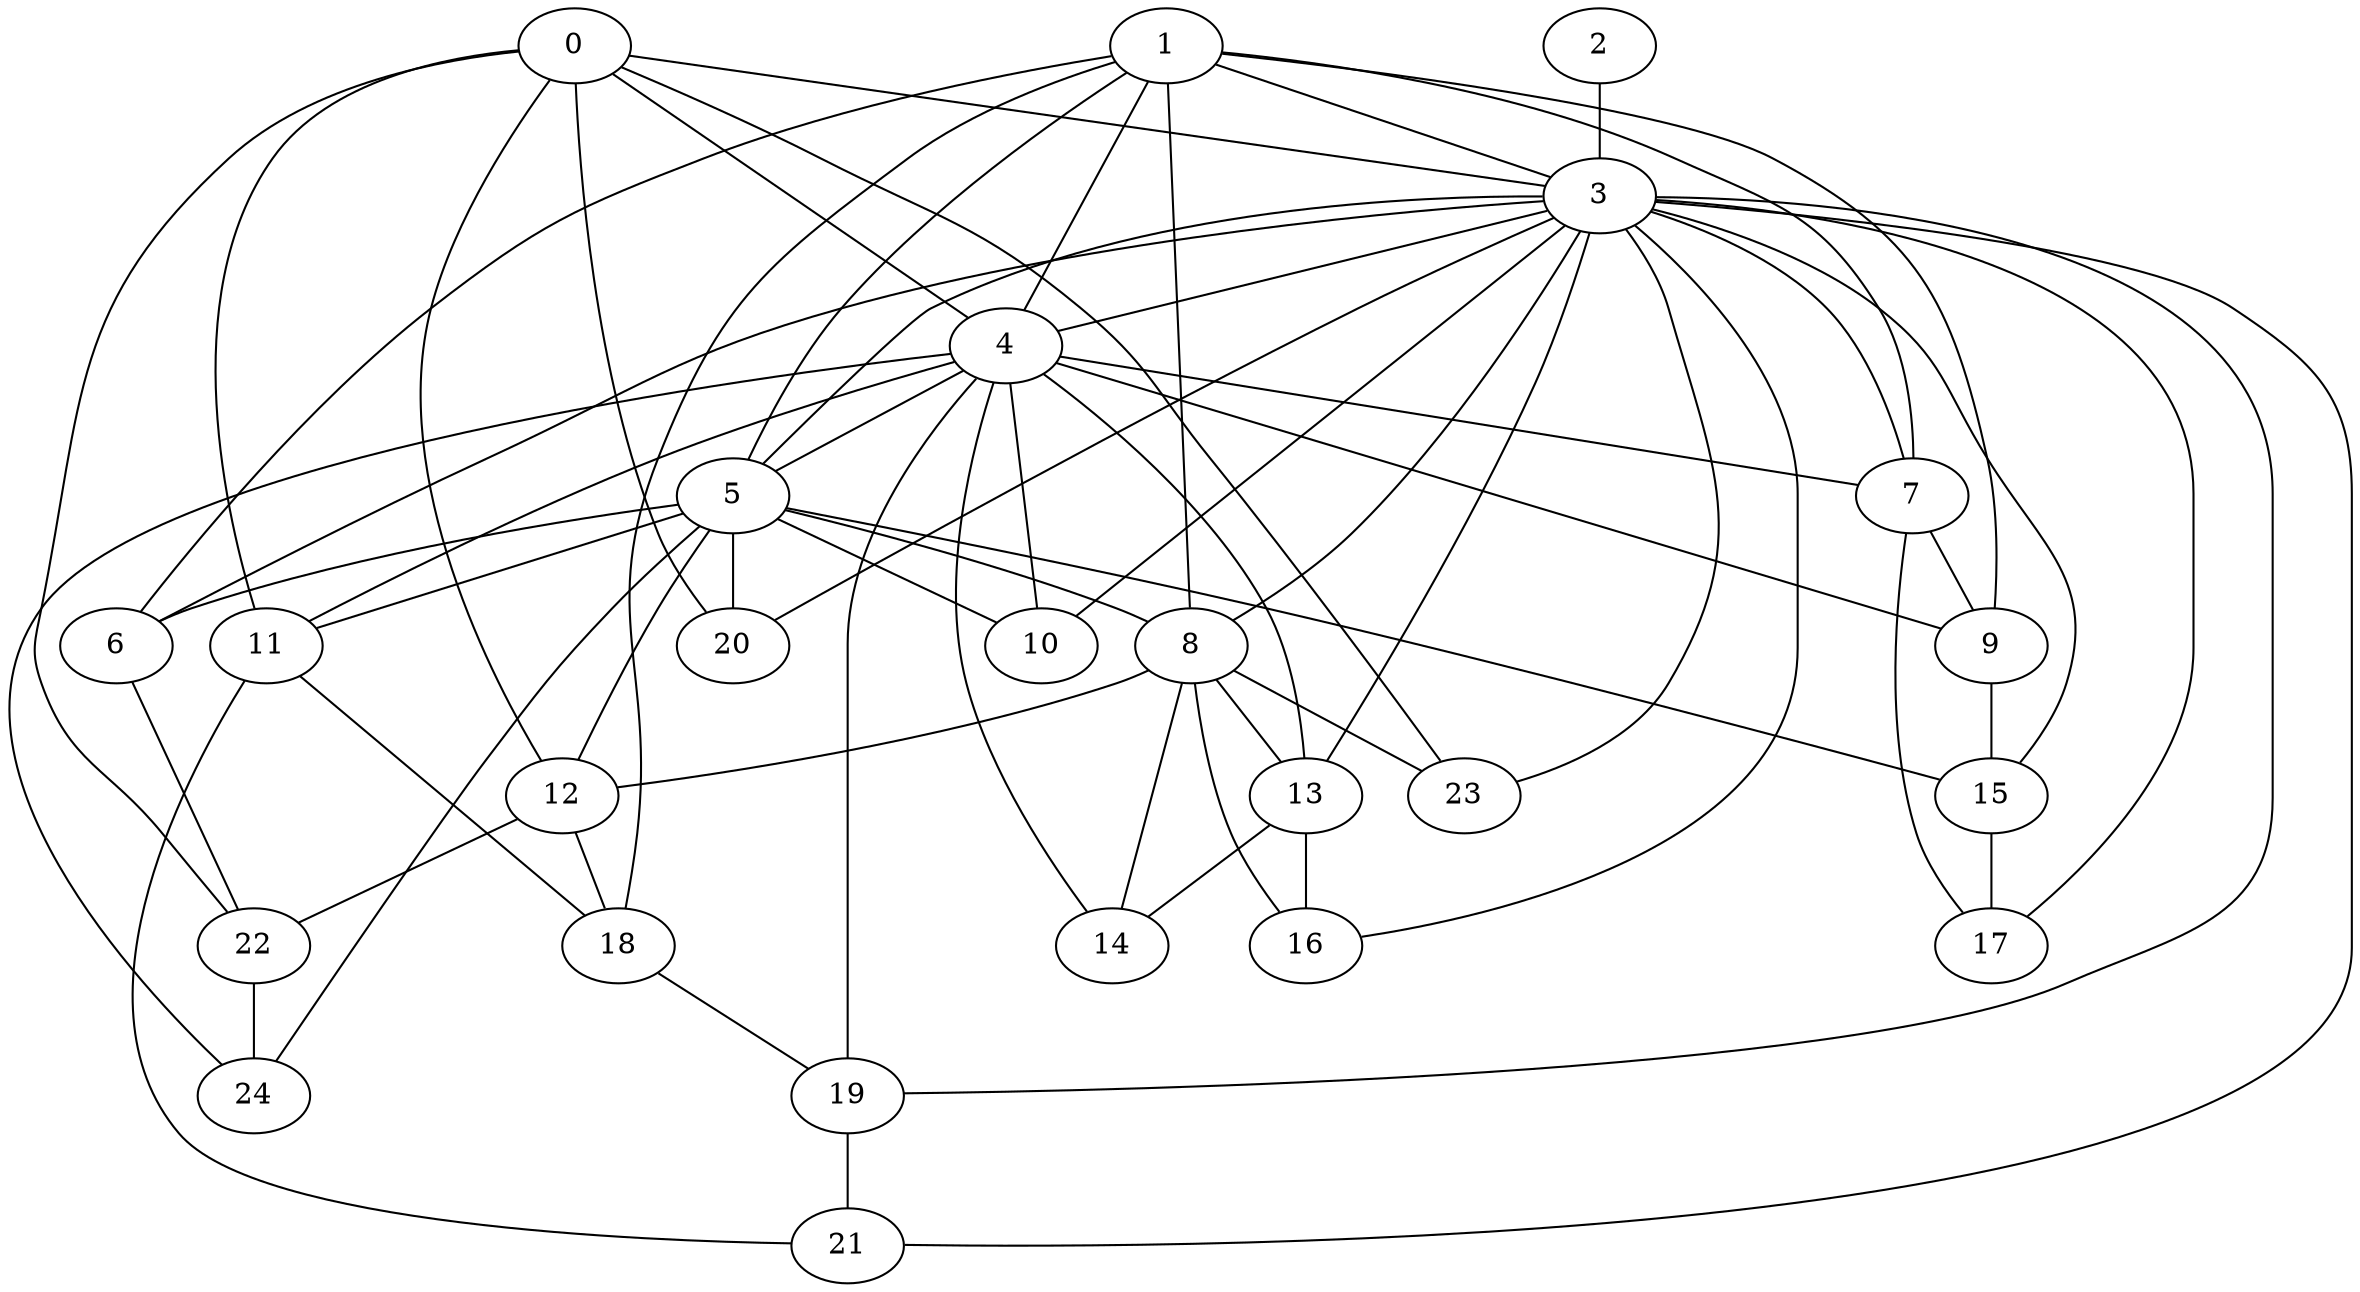 strict graph "barabasi_albert_graph(25,3)" {
0;
1;
2;
3;
4;
5;
6;
7;
8;
9;
10;
11;
12;
13;
14;
15;
16;
17;
18;
19;
20;
21;
22;
23;
24;
0 -- 3  [is_available=True, prob="1.0"];
0 -- 4  [is_available=True, prob="0.443559084752"];
0 -- 11  [is_available=True, prob="1.0"];
0 -- 12  [is_available=True, prob="0.541526067624"];
0 -- 20  [is_available=True, prob="0.12784214326"];
0 -- 22  [is_available=True, prob="0.479022059037"];
0 -- 23  [is_available=True, prob="0.557718320695"];
1 -- 3  [is_available=True, prob="0.497379792152"];
1 -- 4  [is_available=True, prob="0.4807459077"];
1 -- 5  [is_available=True, prob="1.0"];
1 -- 6  [is_available=True, prob="0.108872894214"];
1 -- 7  [is_available=True, prob="0.382571974081"];
1 -- 8  [is_available=True, prob="0.34251322888"];
1 -- 9  [is_available=True, prob="0.145359314514"];
1 -- 18  [is_available=True, prob="0.831822256325"];
2 -- 3  [is_available=True, prob="1.0"];
3 -- 4  [is_available=True, prob="1.0"];
3 -- 5  [is_available=True, prob="0.479009889369"];
3 -- 6  [is_available=True, prob="0.954473114496"];
3 -- 7  [is_available=True, prob="1.0"];
3 -- 8  [is_available=True, prob="0.36387793784"];
3 -- 10  [is_available=True, prob="0.408946523254"];
3 -- 13  [is_available=True, prob="1.0"];
3 -- 15  [is_available=True, prob="0.423351530848"];
3 -- 16  [is_available=True, prob="1.0"];
3 -- 17  [is_available=True, prob="0.699628716512"];
3 -- 19  [is_available=True, prob="0.126393345289"];
3 -- 20  [is_available=True, prob="0.161978710892"];
3 -- 21  [is_available=True, prob="1.0"];
3 -- 23  [is_available=True, prob="0.267570574752"];
4 -- 5  [is_available=True, prob="1.0"];
4 -- 7  [is_available=True, prob="0.813127962897"];
4 -- 9  [is_available=True, prob="0.951943049598"];
4 -- 10  [is_available=True, prob="0.718641680382"];
4 -- 11  [is_available=True, prob="0.545687267193"];
4 -- 13  [is_available=True, prob="1.0"];
4 -- 14  [is_available=True, prob="0.682449829162"];
4 -- 19  [is_available=True, prob="0.107301373117"];
4 -- 24  [is_available=True, prob="0.813469858545"];
5 -- 6  [is_available=True, prob="0.654482480031"];
5 -- 8  [is_available=True, prob="0.0387562102827"];
5 -- 10  [is_available=True, prob="0.0271209073952"];
5 -- 11  [is_available=True, prob="1.0"];
5 -- 12  [is_available=True, prob="1.0"];
5 -- 15  [is_available=True, prob="0.883753390965"];
5 -- 20  [is_available=True, prob="0.930206219787"];
5 -- 24  [is_available=True, prob="0.869092462608"];
6 -- 22  [is_available=True, prob="0.452298432558"];
7 -- 17  [is_available=True, prob="0.951512799001"];
7 -- 9  [is_available=True, prob="0.0590520399282"];
8 -- 12  [is_available=True, prob="0.0786317297436"];
8 -- 13  [is_available=True, prob="1.0"];
8 -- 14  [is_available=True, prob="0.569533702893"];
8 -- 16  [is_available=True, prob="0.243419641038"];
8 -- 23  [is_available=True, prob="0.600048261127"];
9 -- 15  [is_available=True, prob="0.718189559507"];
11 -- 18  [is_available=True, prob="0.969234295965"];
11 -- 21  [is_available=True, prob="0.909578013224"];
12 -- 18  [is_available=True, prob="0.491675182588"];
12 -- 22  [is_available=True, prob="0.189762766437"];
13 -- 16  [is_available=True, prob="1.0"];
13 -- 14  [is_available=True, prob="0.819004267711"];
15 -- 17  [is_available=True, prob="0.730266526649"];
18 -- 19  [is_available=True, prob="1.0"];
19 -- 21  [is_available=True, prob="1.0"];
22 -- 24  [is_available=True, prob="1.0"];
}
